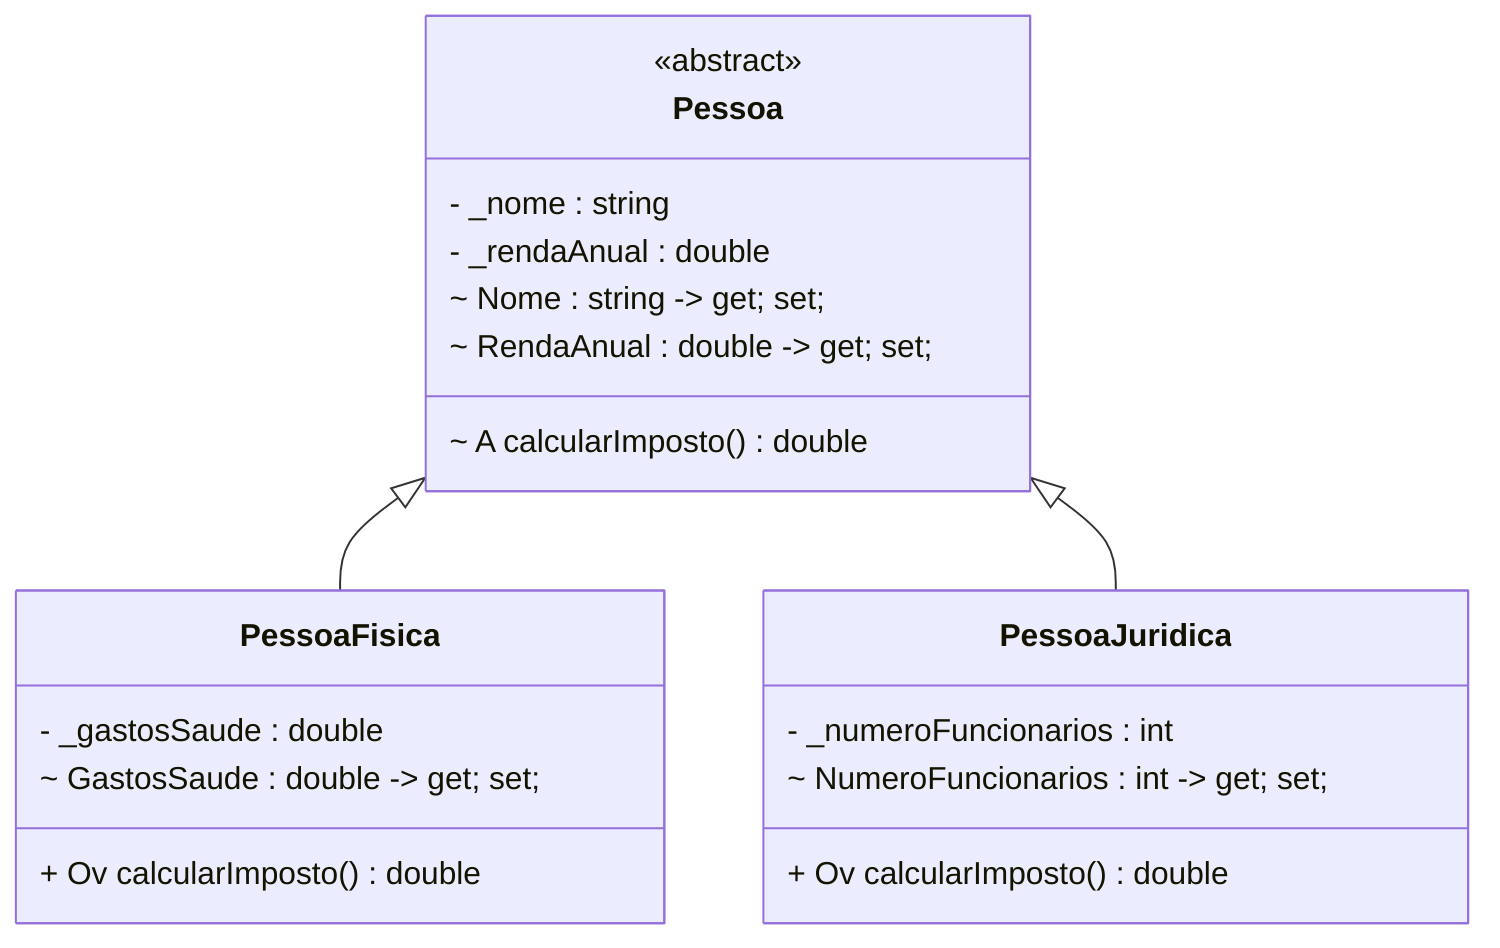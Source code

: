 classDiagram
    class Pessoa {
        <<abstract>>
        - _nome : string
        - _rendaAnual : double
        ~ Nome : string -> get; set; 
        ~ RendaAnual : double -> get; set; 
        ~ A calcularImposto() double
    }

    class PessoaFisica {
        - _gastosSaude : double
        ~ GastosSaude : double -> get; set; 
        + Ov calcularImposto() double
    }

    class PessoaJuridica {
        - _numeroFuncionarios : int
        ~ NumeroFuncionarios : int -> get; set; 
        + Ov calcularImposto() double
    }

    Pessoa <|-- PessoaFisica
    Pessoa <|-- PessoaJuridica